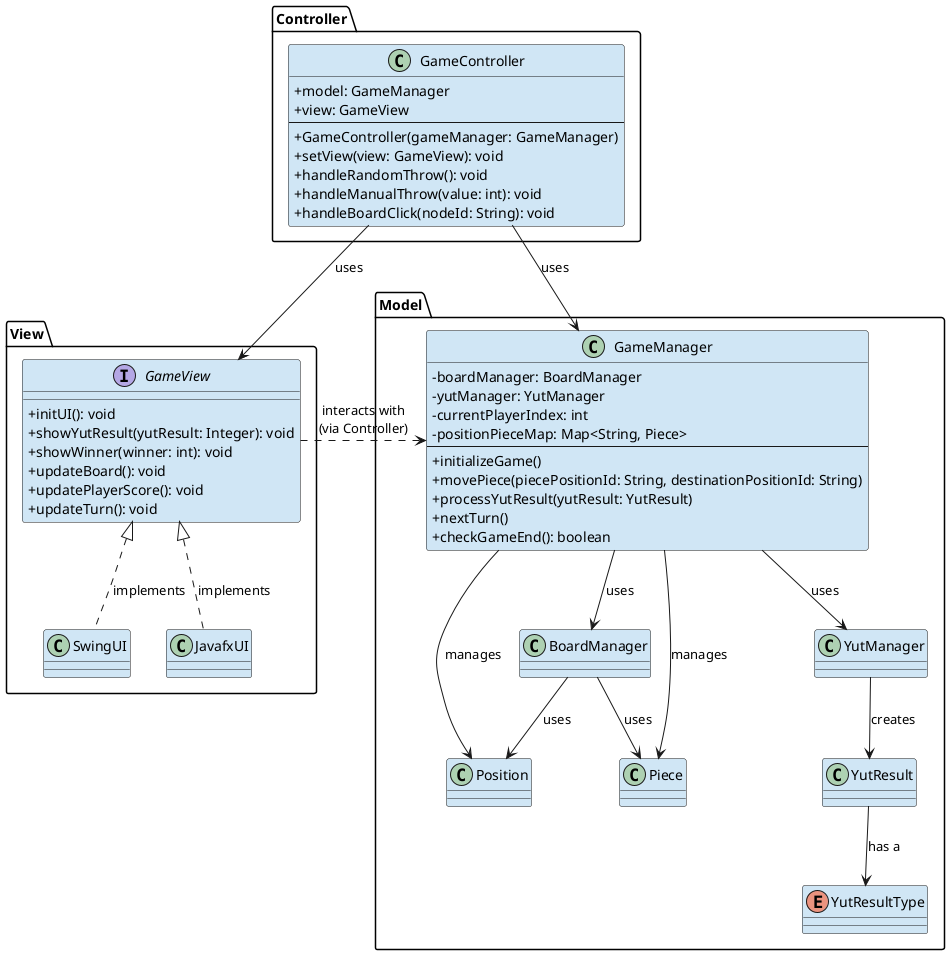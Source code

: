 @startuml main-class-diagram.puml

skinparam classAttributeIconSize 0
skinparam classBackgroundColor #D0E6F5

package Model {
  class GameManager {
    - boardManager: BoardManager
    - yutManager: YutManager
    - currentPlayerIndex: int
    - positionPieceMap: Map<String, Piece>
    --
    + initializeGame()
    + movePiece(piecePositionId: String, destinationPositionId: String)
    + processYutResult(yutResult: YutResult)
    + nextTurn()
    + checkGameEnd(): boolean
  }
  class BoardManager
  class Piece
  class Position
  class YutManager
  class YutResult
  enum YutResultType

  GameManager --> BoardManager : uses
  GameManager --> YutManager : uses
  GameManager --> Piece : manages
  GameManager --> Position : manages
  YutManager --> YutResult : creates
  YutResult --> YutResultType : has a
  BoardManager --> Position : uses
  BoardManager --> Piece : uses
}

package View {
  interface GameView {
    + initUI(): void
    + showYutResult(yutResult: Integer): void
    + showWinner(winner: int): void
    + updateBoard(): void
    + updatePlayerScore(): void
    + updateTurn(): void
  }
  class SwingUI
  class JavafxUI

  GameView <|.. SwingUI : implements
  GameView <|.. JavafxUI : implements
}

package Controller {
  class GameController {
    + model: GameManager
    + view: GameView
    --
    + GameController(gameManager: GameManager)
    + setView(view: GameView): void
    + handleRandomThrow(): void
    + handleManualThrow(value: int): void
    + handleBoardClick(nodeId: String): void
  }
}

' MVC Relationships
GameController --> Model.GameManager : uses
GameController --> View.GameView : uses

' View interacts with Model via Controller (conceptual)
' This line represents the View needing data from the Model,
' typically facilitated by the Controller or by View observing Model.
' Since direct observation isn't shown, we imply interaction via Controller.
View.GameView .> Model.GameManager : interacts with\n(via Controller)

@enduml
